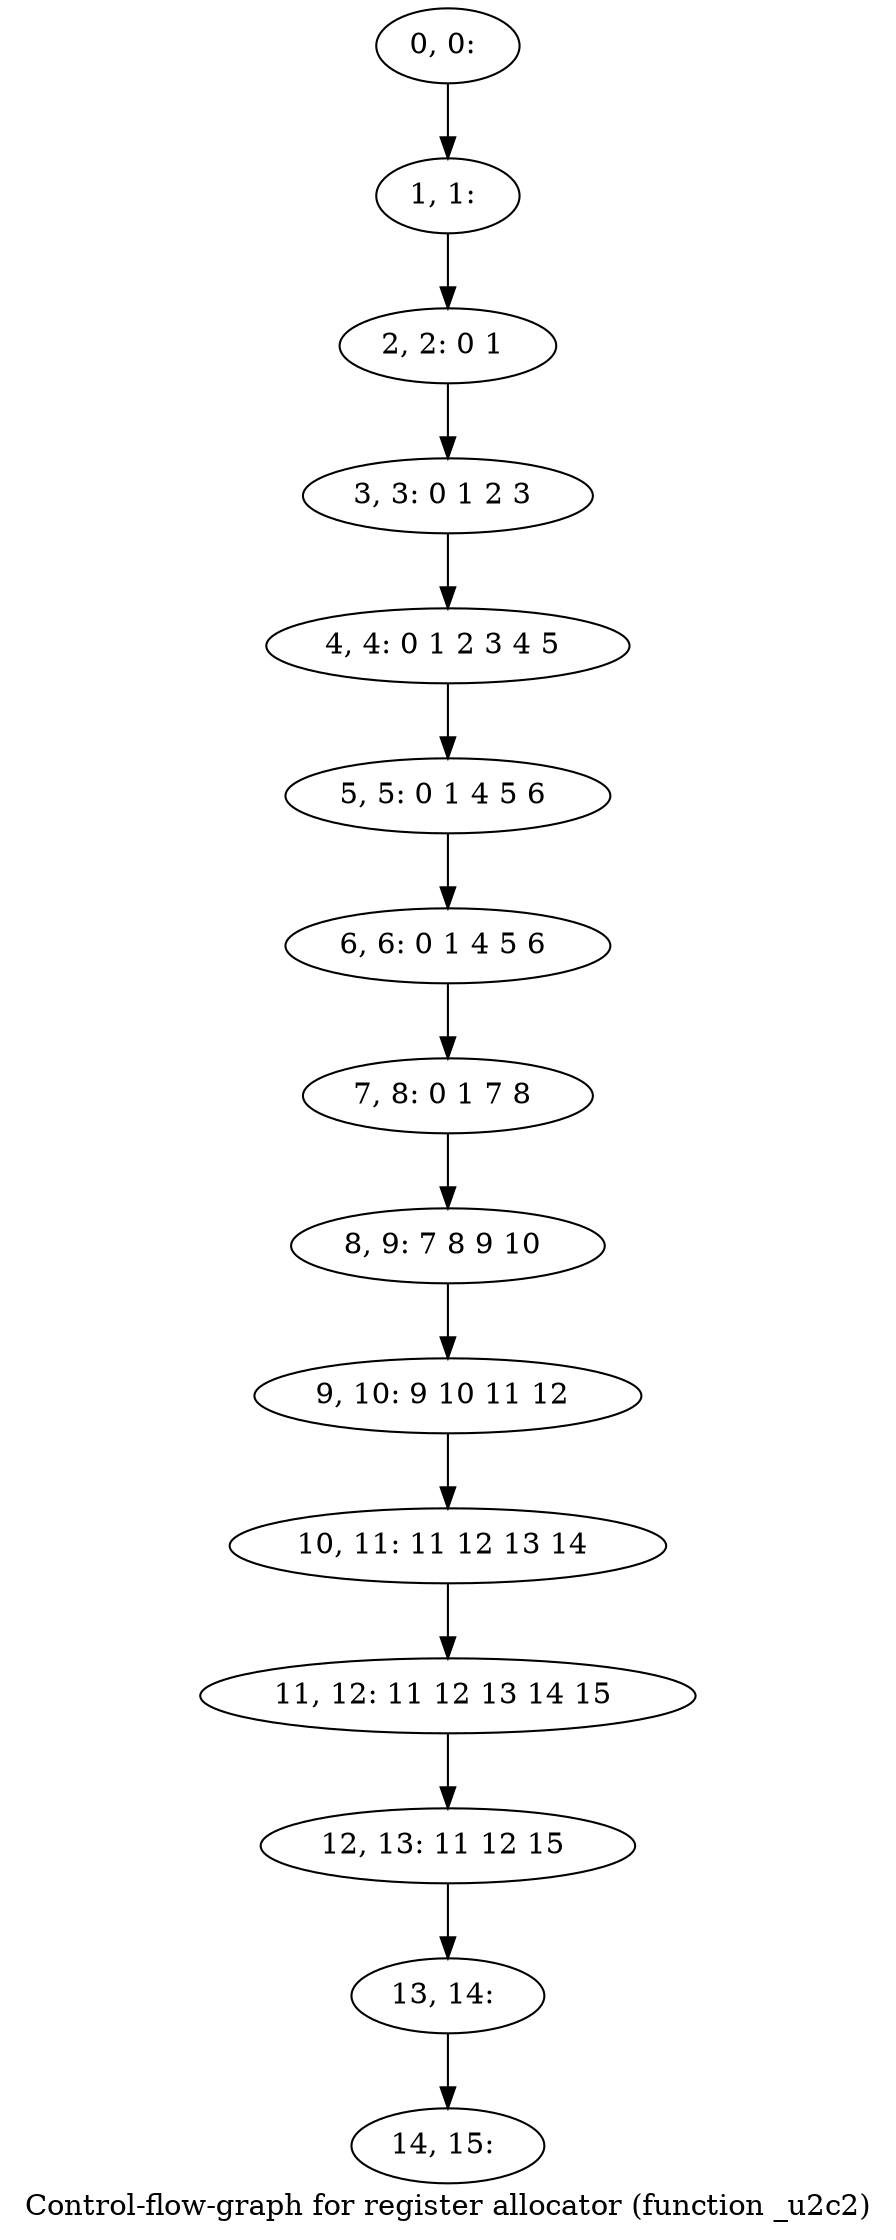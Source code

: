 digraph G {
graph [label="Control-flow-graph for register allocator (function _u2c2)"]
0[label="0, 0: "];
1[label="1, 1: "];
2[label="2, 2: 0 1 "];
3[label="3, 3: 0 1 2 3 "];
4[label="4, 4: 0 1 2 3 4 5 "];
5[label="5, 5: 0 1 4 5 6 "];
6[label="6, 6: 0 1 4 5 6 "];
7[label="7, 8: 0 1 7 8 "];
8[label="8, 9: 7 8 9 10 "];
9[label="9, 10: 9 10 11 12 "];
10[label="10, 11: 11 12 13 14 "];
11[label="11, 12: 11 12 13 14 15 "];
12[label="12, 13: 11 12 15 "];
13[label="13, 14: "];
14[label="14, 15: "];
0->1 ;
1->2 ;
2->3 ;
3->4 ;
4->5 ;
5->6 ;
6->7 ;
7->8 ;
8->9 ;
9->10 ;
10->11 ;
11->12 ;
12->13 ;
13->14 ;
}
